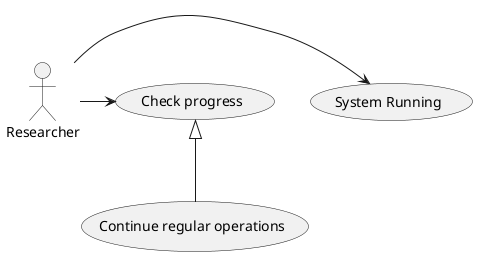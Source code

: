@startuml
:Researcher: as Researcher
(System Running) as Running
(Check progress) as Check
(Continue regular operations) as Continue

Researcher -> Running
Researcher -> Check
Check <|-- Continue

@enduml